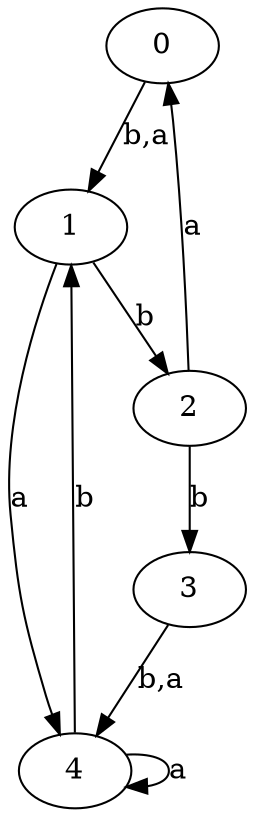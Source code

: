 digraph {
 ranksep=0.5;
 d2tdocpreamble = "\usetikzlibrary{automata}";
 d2tfigpreamble = "\tikzstyle{every state}= [ draw=blue!50,very thick,fill=blue!20]  \tikzstyle{auto}= [fill=white]";
 node [style="state"];
 edge [lblstyle="auto",topath="bend right", len=4  ]
  "0" [label="0",];
  "1" [label="1",style = "state, initial"];
  "2" [label="2",style = "state, accepting"];
  "3" [label="3",];
  "4" [label="4",];
  "0" -> "1" [label="b,a"];
  "1" -> "2" [label="b"];
  "1" -> "4" [label="a"];
  "2" -> "0" [label="a"];
  "2" -> "3" [label="b"];
  "3" -> "4" [label="b,a"];
  "4" -> "1" [label="b"];
  "4" -> "4" [label="a",topath="loop above"];
}